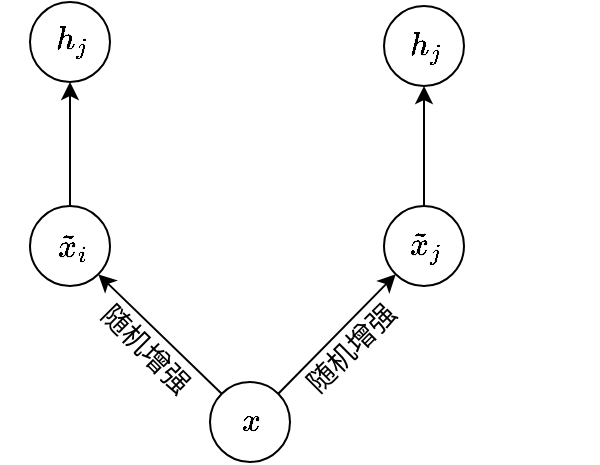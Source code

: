 <mxfile version="26.1.1">
  <diagram name="Page-1" id="BeTOv0LpF-9Sh6fO2DPC">
    <mxGraphModel dx="779" dy="434" grid="1" gridSize="10" guides="1" tooltips="1" connect="1" arrows="1" fold="1" page="1" pageScale="1" pageWidth="850" pageHeight="1100" math="1" shadow="0">
      <root>
        <mxCell id="0" />
        <mxCell id="1" parent="0" />
        <mxCell id="q50XB33TsU1wGVF2jd2y-8" style="rounded=0;orthogonalLoop=1;jettySize=auto;html=1;exitX=0.5;exitY=0;exitDx=0;exitDy=0;entryX=0.5;entryY=1;entryDx=0;entryDy=0;" edge="1" parent="1" source="tTBhliybLuTIgKMnyGti-1" target="q50XB33TsU1wGVF2jd2y-5">
          <mxGeometry relative="1" as="geometry">
            <mxPoint x="250" y="330" as="targetPoint" />
          </mxGeometry>
        </mxCell>
        <mxCell id="tTBhliybLuTIgKMnyGti-1" value="" style="ellipse;whiteSpace=wrap;html=1;aspect=fixed;" parent="1" vertex="1">
          <mxGeometry x="230" y="371" width="40" height="40" as="geometry" />
        </mxCell>
        <mxCell id="tTBhliybLuTIgKMnyGti-3" value="$$\tilde{x}_i$$" style="text;whiteSpace=wrap;fontSize=14;fontStyle=1" parent="1" vertex="1">
          <mxGeometry x="242" y="363" width="20" height="12" as="geometry" />
        </mxCell>
        <mxCell id="q50XB33TsU1wGVF2jd2y-9" style="edgeStyle=orthogonalEdgeStyle;rounded=0;orthogonalLoop=1;jettySize=auto;html=1;exitX=0.5;exitY=0;exitDx=0;exitDy=0;entryX=0.5;entryY=1;entryDx=0;entryDy=0;" edge="1" parent="1" source="tTBhliybLuTIgKMnyGti-4" target="q50XB33TsU1wGVF2jd2y-6">
          <mxGeometry relative="1" as="geometry" />
        </mxCell>
        <mxCell id="tTBhliybLuTIgKMnyGti-4" value="" style="ellipse;whiteSpace=wrap;html=1;aspect=fixed;" parent="1" vertex="1">
          <mxGeometry x="407" y="371" width="40" height="40" as="geometry" />
        </mxCell>
        <mxCell id="tTBhliybLuTIgKMnyGti-5" value="$$\tilde{x}_j$$" style="text;whiteSpace=wrap;fontSize=14;fontStyle=1" parent="1" vertex="1">
          <mxGeometry x="418" y="362" width="20" height="40" as="geometry" />
        </mxCell>
        <mxCell id="tTBhliybLuTIgKMnyGti-9" style="rounded=0;orthogonalLoop=1;jettySize=auto;html=1;exitX=0;exitY=0;exitDx=0;exitDy=0;entryX=1;entryY=1;entryDx=0;entryDy=0;" parent="1" source="tTBhliybLuTIgKMnyGti-6" target="tTBhliybLuTIgKMnyGti-1" edge="1">
          <mxGeometry relative="1" as="geometry" />
        </mxCell>
        <mxCell id="tTBhliybLuTIgKMnyGti-12" style="rounded=0;orthogonalLoop=1;jettySize=auto;html=1;exitX=1;exitY=0;exitDx=0;exitDy=0;entryX=0;entryY=1;entryDx=0;entryDy=0;" parent="1" source="tTBhliybLuTIgKMnyGti-6" target="tTBhliybLuTIgKMnyGti-4" edge="1">
          <mxGeometry relative="1" as="geometry" />
        </mxCell>
        <mxCell id="tTBhliybLuTIgKMnyGti-6" value="" style="ellipse;whiteSpace=wrap;html=1;aspect=fixed;" parent="1" vertex="1">
          <mxGeometry x="320" y="459" width="40" height="40" as="geometry" />
        </mxCell>
        <mxCell id="tTBhliybLuTIgKMnyGti-7" value="$$x$$" style="text;whiteSpace=wrap;fontSize=14;fontStyle=1" parent="1" vertex="1">
          <mxGeometry x="334" y="449" width="20" height="40" as="geometry" />
        </mxCell>
        <mxCell id="tTBhliybLuTIgKMnyGti-13" value="&lt;span&gt;&lt;font style=&quot;font-size: 14px;&quot;&gt;随机增强&lt;/font&gt;&lt;/span&gt;" style="text;html=1;align=center;verticalAlign=middle;resizable=0;points=[];autosize=1;strokeColor=none;fillColor=none;fontFamily=宋体;fontStyle=0;rotation=-45;" parent="1" vertex="1">
          <mxGeometry x="351" y="428" width="80" height="30" as="geometry" />
        </mxCell>
        <mxCell id="q50XB33TsU1wGVF2jd2y-1" value="&lt;span&gt;&lt;font style=&quot;font-size: 14px;&quot;&gt;随机增强&lt;/font&gt;&lt;/span&gt;" style="text;html=1;align=center;verticalAlign=middle;resizable=0;points=[];autosize=1;strokeColor=none;fillColor=none;fontFamily=宋体;fontStyle=0;rotation=45;" vertex="1" parent="1">
          <mxGeometry x="247" y="428" width="80" height="30" as="geometry" />
        </mxCell>
        <mxCell id="q50XB33TsU1wGVF2jd2y-5" value="" style="ellipse;whiteSpace=wrap;html=1;aspect=fixed;" vertex="1" parent="1">
          <mxGeometry x="230" y="269" width="40" height="40" as="geometry" />
        </mxCell>
        <mxCell id="q50XB33TsU1wGVF2jd2y-2" value="$$h_j$$" style="text;html=1;align=center;verticalAlign=middle;resizable=0;points=[];autosize=1;strokeColor=none;fillColor=none;fontSize=14;fontStyle=1" vertex="1" parent="1">
          <mxGeometry x="215" y="273" width="70" height="30" as="geometry" />
        </mxCell>
        <mxCell id="q50XB33TsU1wGVF2jd2y-6" value="" style="ellipse;whiteSpace=wrap;html=1;aspect=fixed;" vertex="1" parent="1">
          <mxGeometry x="407" y="271" width="40" height="40" as="geometry" />
        </mxCell>
        <mxCell id="q50XB33TsU1wGVF2jd2y-7" value="$$h_j$$" style="text;html=1;align=center;verticalAlign=middle;resizable=0;points=[];autosize=1;strokeColor=none;fillColor=none;fontSize=14;fontStyle=1" vertex="1" parent="1">
          <mxGeometry x="392" y="276" width="70" height="30" as="geometry" />
        </mxCell>
      </root>
    </mxGraphModel>
  </diagram>
</mxfile>
